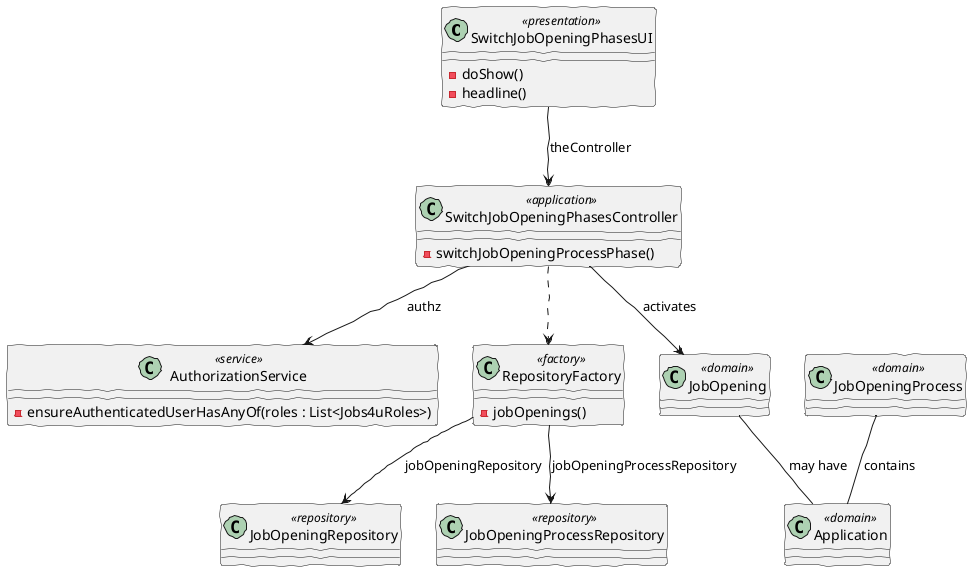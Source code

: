 @startuml
'skinparam
skinparam handwritten true
skinparam packageStyle rect
skinparam defaultFontName FG Virgil
skinparam shadowing false

'Entidades
class SwitchJobOpeningPhasesUI <<presentation>> {
- doShow()
- headline()
}
class SwitchJobOpeningPhasesController <<application>>{
- switchJobOpeningProcessPhase()
}

class AuthorizationService <<service>> {
- ensureAuthenticatedUserHasAnyOf(roles : List<Jobs4uRoles>)
}


class RepositoryFactory <<factory>> {
- jobOpenings()
}
class JobOpeningRepository <<repository>> {

}

class JobOpeningProcessRepository <<repository>> {

}
class JobOpening <<domain>> {
}

class JobOpeningProcess <<domain>> {
}

class Application <<domain>> {
}

'Associações
SwitchJobOpeningPhasesUI --> SwitchJobOpeningPhasesController : theController
SwitchJobOpeningPhasesController --> AuthorizationService : authz
SwitchJobOpeningPhasesController --> JobOpening : activates
RepositoryFactory --> JobOpeningRepository : jobOpeningRepository
RepositoryFactory --> JobOpeningProcessRepository : jobOpeningProcessRepository
JobOpening -- Application : may have
JobOpeningProcess -- Application : contains
SwitchJobOpeningPhasesController ..> RepositoryFactory
@enduml

